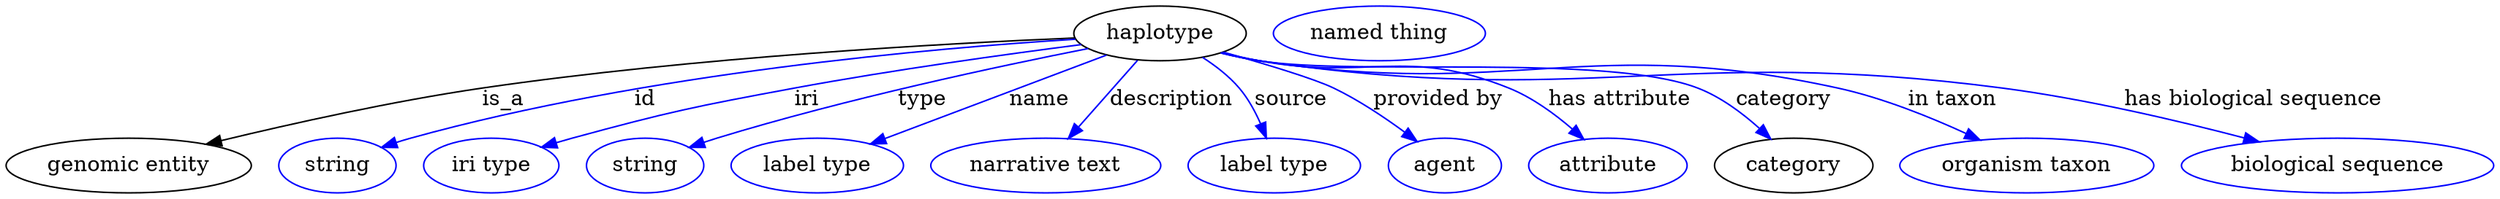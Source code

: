 digraph {
	graph [bb="0,0,1633.3,123"];
	node [label="\N"];
	haplotype	 [height=0.5,
		label=haplotype,
		pos="757.59,105",
		width=1.5707];
	"genomic entity"	 [height=0.5,
		pos="80.593,18",
		width=2.2387];
	haplotype -> "genomic entity"	 [label=is_a,
		lp="326.59,61.5",
		pos="e,133.2,31.704 701.11,102.89 616.34,99.163 451.34,89.764 312.59,69 254.65,60.328 189.56,45.573 143.11,34.159"];
	id	 [color=blue,
		height=0.5,
		label=string,
		pos="217.59,18",
		width=1.0652];
	haplotype -> id	 [color=blue,
		label=id,
		lp="405.59,61.5",
		pos="e,246.8,29.763 701.54,102.35 609.07,96.824 419.46,80.636 265.59,36 262.61,35.135 259.55,34.172 256.49,33.153",
		style=solid];
	iri	 [color=blue,
		height=0.5,
		label="iri type",
		pos="318.59,18",
		width=1.2277];
	haplotype -> iri	 [color=blue,
		label=iri,
		lp="517.59,61.5",
		pos="e,352.45,29.775 704.14,98.688 653.75,92.396 576.24,81.836 509.59,69 448.09,57.155 432.8,53.252 372.59,36 369.21,35.032 365.73,33.985 \
362.24,32.9",
		style=solid];
	type	 [color=blue,
		height=0.5,
		label=string,
		pos="419.59,18",
		width=1.0652];
	haplotype -> type	 [color=blue,
		label=type,
		lp="601.59,61.5",
		pos="e,448.74,29.77 708.85,95.753 650.56,84.168 550.36,62.571 466.59,36 463.86,35.133 461.06,34.193 458.24,33.212",
		style=solid];
	name	 [color=blue,
		height=0.5,
		label="label type",
		pos="532.59,18",
		width=1.5707];
	haplotype -> name	 [color=blue,
		label=name,
		lp="678.59,61.5",
		pos="e,568.65,31.943 721.44,91.022 682.49,75.96 620.41,51.957 578.15,35.615",
		style=solid];
	description	 [color=blue,
		height=0.5,
		label="narrative text",
		pos="682.59,18",
		width=2.0943];
	haplotype -> description	 [color=blue,
		label=description,
		lp="765.59,61.5",
		pos="e,698.01,35.878 742.42,87.394 731.61,74.86 716.92,57.815 704.8,43.755",
		style=solid];
	source	 [color=blue,
		height=0.5,
		label="label type",
		pos="832.59,18",
		width=1.5707];
	haplotype -> source	 [color=blue,
		label=source,
		lp="845.09,61.5",
		pos="e,827.49,36.365 786.68,89.499 795.21,83.905 804,76.974 810.59,69 816.18,62.236 820.58,53.837 823.92,45.819",
		style=solid];
	"provided by"	 [color=blue,
		height=0.5,
		label=agent,
		pos="944.59,18",
		width=1.0291];
	haplotype -> "provided by"	 [color=blue,
		label="provided by",
		lp="941.09,61.5",
		pos="e,926.08,33.855 800.51,93.238 827.88,85.439 860.57,75.484 873.59,69 889.31,61.177 905.32,50.012 918.14,40.122",
		style=solid];
	"has attribute"	 [color=blue,
		height=0.5,
		label=attribute,
		pos="1051.6,18",
		width=1.4443];
	haplotype -> "has attribute"	 [color=blue,
		label="has attribute",
		lp="1060.6,61.5",
		pos="e,1035.4,35.258 798.62,92.561 806.52,90.472 814.77,88.499 822.59,87 895.04,73.111 919.38,97.097 987.59,69 1002.4,62.904 1016.6,52.297 \
1027.8,42.329",
		style=solid];
	category	 [height=0.5,
		pos="1173.6,18",
		width=1.4443];
	haplotype -> category	 [color=blue,
		label=category,
		lp="1168.6,61.5",
		pos="e,1158.4,35.268 798.22,92.357 806.23,90.26 814.62,88.336 822.59,87 886.05,76.356 1051.7,92.585 1111.6,69 1126.3,63.204 1140.2,52.527 \
1151,42.435",
		style=solid];
	"in taxon"	 [color=blue,
		height=0.5,
		label="organism taxon",
		pos="1326.6,18",
		width=2.3109];
	haplotype -> "in taxon"	 [color=blue,
		label="in taxon",
		lp="1278.6,61.5",
		pos="e,1295.2,34.697 797.85,92.352 805.97,90.227 814.5,88.295 822.59,87 990.43,60.153 1038.8,106.34 1204.6,69 1232.8,62.638 1262.9,50.166 \
1286.1,39.149",
		style=solid];
	"has biological sequence"	 [color=blue,
		height=0.5,
		label="biological sequence",
		pos="1530.6,18",
		width=2.8525];
	haplotype -> "has biological sequence"	 [color=blue,
		label="has biological sequence",
		lp="1477.1,61.5",
		pos="e,1477.1,33.487 797.84,92.286 805.96,90.167 814.49,88.253 822.59,87 1037.5,53.753 1096,97.796 1311.6,69 1364.7,61.903 1423.9,47.748 \
1467.3,36.147",
		style=solid];
	"named thing_category"	 [color=blue,
		height=0.5,
		label="named thing",
		pos="901.59,105",
		width=1.9318];
}
